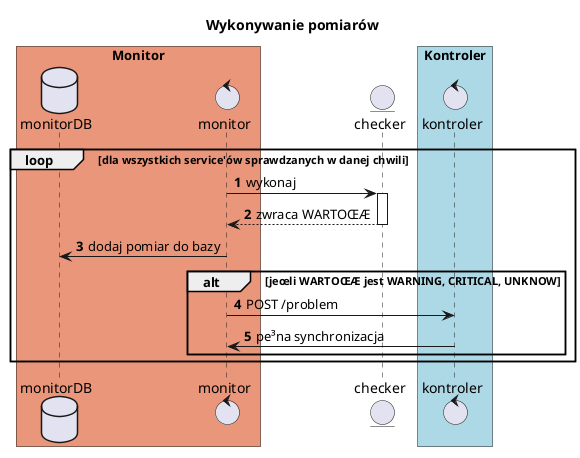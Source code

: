 'https://real-world-plantuml.com/

@startuml
title Wykonywanie pomiarów
autonumber

box "Monitor" #DarkSalmon
	database monitorDB
	control monitor
end box
entity checker
box "Kontroler" #LightBlue
	control kontroler
end box

loop dla wszystkich service'ów sprawdzanych w danej chwili
	monitor -> checker: wykonaj
	activate checker
	checker --> monitor: zwraca WARTOŒÆ
	deactivate checker
	monitor -> monitorDB: dodaj pomiar do bazy
	alt jeœli WARTOŒÆ jest WARNING, CRITICAL, UNKNOW
		monitor -> kontroler: POST /problem
		kontroler -> monitor: pe³na synchronizacja
	end
end
@enduml

@startuml
	participant terminal

	box "Crédit Chaton" #99CCFF
		participant acquisition as acqChaton
		participant autorisation as authChaton
	end box

	participant interbancaire

	box "Bénépé" #FFCC99
		participant acquisition as acqBé
		participant autorisation as authBé
	end box

	terminal -> acqChaton : demande
	acqChaton -> interbancaire :demande
	interbancaire -> acqBé : demande
	acqBé -> authBé : demande
	authBé --> acqBé : réponse
	acqBé --> interbancaire : réponse
	interbancaire --> acqChaton : réponse
	acqChaton --> terminal : réponse
@enduml


@startuml
hide footbox

box "Source Endpoint"
    participant "Flow Control" as FC
    participant "Data Service" as DS
end box

box "Sink Endpoint"
    participant "Data Client" as DC
    participant "Remote Flow Control" as RFC
end box

activate FC
activate RFC
activate DS

DC <- RFC : start
activate DC

DS <- DC : connect

DC -> RFC : request registration
FC <- RFC : {RegistrationRequest}

FC -> DS : call for synchronisation
activate DS
DS -> DC : {Sychronisation}

FC --> RFC : {RegistrationRequestAcknowledgement}
DC <- RFC : registration requested

...

DC --> RFC : confirm synchronisation
FC <- RFC : {RegistrationSuccess}

DS -> DC : {Sychronisation}
FC -> DS : stop synchronisation
deactivate DS

FC --> RFC : {RegistrationSuccessAcknowledgement}
@enduml


@startuml

actor Administrator

== Create some Audit settings ==

Administrator -> Watcher : create new Audit Template (i.e. Audit settings : goal, scope, ...)
Watcher -> Watcher : save Audit Template in database
Administrator <-- Watcher : Audit Template UUID

== Launch a new Audit ==

Administrator -> Watcher : launch new Audit of the Openstack infrastructure resources\nwith a previously created Audit Template
Administrator <-- Watcher : Audit UUID
Administrator -> Watcher : get the Audit state
Administrator <-- Watcher : ONGOING
Watcher -> Watcher : compute a solution to achieve optimization goal
Administrator -> Watcher : get the Audit state
Administrator <-- Watcher : SUCCEEDED

== Get the result of the Audit ==

Administrator -> Watcher : get Action Plan
Administrator <-- Watcher : recommended Action Plan and estimated efficacy
Administrator -> Administrator : verify the recommended actions\nand evaluate the estimated gain vs aggressiveness of the solution

== Launch the recommended Action Plan ==

Administrator -> Watcher : launch the Action Plan
Administrator <-- Watcher : Action Plan has been launched
Watcher -> Watcher : trigger Actions on Openstack services
Administrator -> Watcher : get the Action Plan state
Administrator <-- Watcher : ONGOING
Administrator -> Watcher : get the Action Plan state
Administrator <-- Watcher : SUCCEEDED

@enduml


@startuml
hide footbox
actor User
activate User
note left of User
编写测试用例
end note

User --> RF: Run
deactivate User
activate RF
note left of RF
1、将RetrieveData
     翻译为测试脚本
2、将Check记录为
     CheckList
end note

RF --> PSTT: SendScript
deactivate RF

PSTT --> RF: ScriptRecieved
RF --> PSTT: Start
PSTT --> RF: Started
activate PSTT
note right of PSTT
1、加载所有的获取数据的规则与方法
2、开始执行脚本
3、执行过程中，按照获取数据的规则
     与方法保存数据
4、汇总获取到的数据，形成测试报告
5、获取数据的规则与方法在PSTT中
     定义，RF可以按照方法名称调用
end note

PSTT --> RF: Report
deactivate PSTT
activate RF
note left of RF
1、记录各个PSTT的
     测试报告
2、按照CheckList
     中的检查规则，检查
     测试是否每个Check
     项目是否为True
3、所有检查项为True则
     测试通过
end note

RF --> User: Test Result(Pass/Fail/Error)
deactivate RF

@enduml


@startuml

skinparam state {
    FontColor          white
    AttributeFontColor white
    FontSize           17
    AttributeFontSize  15
    AttributeFontname  Droid Sans Mono
    BackgroundColor    #527BC6
    BorderColor        black
    ArrowColor         #222266
}

[*] -right-> PENDING
PENDING -right-> STARTED
STARTED -down-> PROGRESS
PROGRESS -right-> FAILURE
PROGRESS -down-> REVOKED : <b> Revoked</b>\nby user
PROGRESS -left-> SUCCESS
FAILURE --> [*]
REVOKED --> [*]
SUCCESS --> [*]

PENDING : <b>statistic attribute</b>
PENDING : add_date  2013-01-06 05:01
PENDING : <b>task state metadata</b>

STARTED : <b>statistic attribute</b>
STARTED : add_date  2013-01-06 05:01
STARTED : <b>task state metadata</b>
STARTED : pid       <i>of worker</i>
STARTED : hostname  <i>of worker</i>

PROGRESS : <b>statistic attribute</b>
PROGRESS : add_date        2013-01-06 05:01
PROGRESS : <b>task state metadata</b>
PROGRESS : start_date      2013-01-06 05:02
PROGRESS : elapsed_time    00:15:18
PROGRESS : eta_time        00:03:12
PROGRESS : media_size      23729373055
PROGRESS : publish_size    18874368000
PROGRESS : percent         80

SUCCESS : <b>statistic attribute</b>
SUCCESS : add_date      2013-01-06 05:01
SUCCESS : <b>task state metadata</b>
SUCCESS : result {
SUCCESS : start_date    2013-01-06 05:02
SUCCESS : elapsed_time  00:18:30
SUCCESS : eta_time      <b>00:00:00</b>
SUCCESS : media_size    23729373055
SUCCESS : publish_size  23729373055
SUCCESS : percent       <b>100</b>
SUCCESS : hostname      publisher-0
SUCCESS : pid           18307
SUCCESS : }

RETRY : <b>statistic attribute</b>
RETRY : add_date   2013-01-06 05:01
RETRY : <b>task state metadata</b>
RETRY : result     <i>exception</i>
RETRY : traceback  <i>stack trace</i>

FAILURE : <b>statistic attribute</b>
FAILURE : add_date   2013-01-06 05:01
FAILURE : error         (=result)
FAILURE : error_details (...)
FAILURE : <b>task state metadata</b>
FAILURE : result     <i>exception</i>
FAILURE : traceback  <i>stack trace</i>

REVOKED : <b>statistic attribute</b>
REVOKED : add_date  2013-01-06 05:01
REVOKED : <b>task state metadata</b>

@enduml


@startuml

actor user

box "h2o-zookeeper.jar"
    participant water.zookeeper.h2odriver as driver
end box

box "h2o-zookeeper.jar (1)"
    participant "water.zookeeper.h2oworker (1)" as worker1
    participant "water.H2O (1)" as h2o1
end box

box "h2o-zookeeper.jar (2)"
    participant "water.zookeeper.h2oworker (2)" as worker2
    participant "water.H2O (2)" as h2o2
end box

box "zookeeper.jar"
    database zookeeper
end box



autonumber



== User starts a new H2O cloud ==

user -> driver : User starts driver process
activate driver
note left
  User specifies zkConnectionString: a.b.c.d:e
  User specifies zkRoot: /zk/path/h2o-uuid
  User specifies numNodes: 2

  java -jar h2o-zookeeper.jar water.zookeeper.h2odriver
      -zk a.b.c.d:e
      -zkroot "/zk/path/h2o-uuid"
      -nodes 2
      -start
end note

== Establish root ZNode for this cloud ==

driver -> zookeeper : Driver creates zkRoot
note left
  create("/zk/path/h2o-uuid", (PERSISTENT))
  ZNode data: { "numNodes" : 2 }

  User is responsible for providing
  a unique cloud name (h2o-uuid).
end note

driver <- zookeeper : OK

driver -> zookeeper : Driver creates zkRoot/nodes
note left
  create("/zk/path/h2o-uuid/nodes", (PERSISTENT))
end note

driver <- zookeeper : OK

user <- driver : OK
deactivate driver

== Start workers ==

user -> worker1 : Start H2O node 1
activate worker1
note left
  java -jar h2o-zookeeper.jar water.zookeeper.h2oworker
      -zk a.b.c.d:e
      -zkroot "/zk/path/h2o-uuid"
      -nodes 2
      [plus other H2O options]
end note
worker1 -> h2o1 : Start H2O node 1
activate h2o1
worker1 <- h2o1 : H2O node 1 port chosen
worker1 -> zookeeper : Worker creates ZNode
note left
  create("/zk/path/h2o-uuid/nodes/", (PERSISTENT, SEQUENCE))
  ZNode data: { "ip" : "n1a.n1b.n1c.n1d", "port" : n1e, "pid" : pid1 }
end note
worker1 <- zookeeper : OK

user -> worker2 : Start H2O node 2
activate worker2
note left
  java -jar h2o-zookeeper.jar water.zookeeper.h2oworker
      -zk a.b.c.d:e
      -zkroot "/zk/path/h2o-uuid"
      -nodes 2
      [plus other H2O options]
end note
worker2 -> h2o2 : Start H2O node 2
activate h2o2
worker2 <- h2o2 : H2O node 2 port chosen
worker2 -> zookeeper : Worker creates ZNode
note left
  create("/zk/path/h2o-uuid/nodes/", (PERSISTENT, SEQUENCE))
  ZNode data: { "ip" : "n2a.n2b.n2c.n2d", "port" : n2e, "pid" : pid2 }
end note
worker2 <- zookeeper : OK

== Poll for nodes started ==

worker1 -> zookeeper : Poll for all nodes started
note left
  getChildren("/zk/path/h2o-uuid/nodes")
end note
worker1 <- zookeeper : OK
note right
  "/zk/path/h2o-uuid/nodes/1"
      { "ip" : "n1a.n1b.n1c.n1d", "port" : n1e, "pid" : pid1 }

  "/zk/path/h2o-uuid/nodes/2"
      { "ip" : "n2a.n2b.n2c.n2d", "port" : n2e, "pid" : pid2 }
end note

worker2 -> zookeeper : Poll for all nodes started
note left
  getChildren("/zk/path/h2o-uuid/nodes")
end note
worker2 <- zookeeper : OK
note right
  (Same as above)
end note

== H2O nodes request flatfile from workers ==

worker1 <- h2o1 : Request flatfile
worker1 <- h2o1 : Worker provides flatfile to H2O

worker2 <- h2o2 : Request flatfile
worker2 -> h2o2 : Worker provides flatfile to H2O

== H2O nodes find each other and notify workers ==

h2o1 -> h2o2 : H2O nodes form a cloud
h2o2 -> h2o1 : H2O nodes form a cloud

worker1 <- h2o1 : cloud size 2
worker2 <- h2o2 : cloud size 2

== Workers create a master (sentinal) ZNode (only one create succeeds) ==

worker1 -> zookeeper : Create cloud ready ZNode
note left
  create("/zk/path/h2o-uuid/master", (PERSISTENT))
  ZNode data: { "ip" : "n1a.n1b.n1c.n1d", "port" : n1e, "pid" : pid1 }
end note
worker1 <- zookeeper : OK
deactivate worker1

worker2 -> zookeeper : Create master ZNode (cloud ready)
note left
  create("/zk/path/h2o-uuid/master", (PERSISTENT))
  ZNode data: { "ip" : "n2a.n2b.n2c.n2d", "port" : n2e, "pid" : pid2 }
end note
worker2 <- zookeeper : KeeperException.NodeExists
note right
  This is OK, exactly one node wins the race
end note
deactivate worker2

== User polls for cloud up ==

user -> driver : User polls for cloud up
activate driver
note left
  java -jar h2o-zookeeper.jar water.zookeeper.h2odriver
      -zk a.b.c.d:e
      -zkroot "/zk/path/h2o-uuid"
      -wait
end note
driver -> zookeeper : Poll for master node ip and port of the new H2O cloud
note left
  getData("/zk/path/h2o-uuid/master")
end note
driver <- zookeeper : OK
note right
  { "ip" : "n1a.n1b.n1c.n1d", "port" : n1e, "pid" : pid1 }
end note
user <- driver: Master node ip, port
deactivate driver

== User interacts with H2O cloud ==

user -> h2o1 : Point browser to H2O Web UI


@enduml


@startuml
package "Intel 2800" {
  CarDuino -down-> [NanoController] : rangefinders
  [NanoController] -down-> [NanoReceivedBuffer] : NanoReceived
  ArduCopter -down-> [ArduCopterController] : telemetry
  [ArduCopterController] -down-> [ArduCopterBuffer] : ArduCopterReceived
  [NanoReceivedBuffer] -down-> [SendProcessing] : NanoReceived
  [ArduCopterBuffer] -down-> [SendProcessing] : ArduCopterReceived
  [SendProcessing] -down-> [SendBuffer] : Send
  [SendBuffer] -down-> [SendSender] : Send
  [SendSender] -down-> Server : SerializedSend
  Kinect -down-> [KinectController] : PointCloud
  [KinectController] -down-> [KinectBuffer1] : BigPointCloud
  [KinectBuffer1] -down-> [KinectDownsampler] : BigPointCloud
  [KinectDownsampler] -down-> [KinectBuffer2] : SmallPointCloud
  [KinectBuffer2] -down-> [KinectSender] : SmallPointCloud
  [KinectSender] -down-> Server : SerializedPointCloud
  Camera -down-> [CameraController] : Image
  [CameraController] -down-> [CameraReceivedBuffer] : CameraReceived
  [CameraReceivedBuffer] -down-> [ImageFlowProcessing] : CameraReceived
  Server -up-> [ClientReceiver] : SerializedCommand
  [ClientReceiver] -up-> [CommandBuffer] : Command
  [CommandBuffer] -up-> [CommandProcessing] : Command
  [CommandProcessing] --> [NanoController] : NewGPS
  [NanoController] --> CarDuino : NewGPS
}
@enduml
